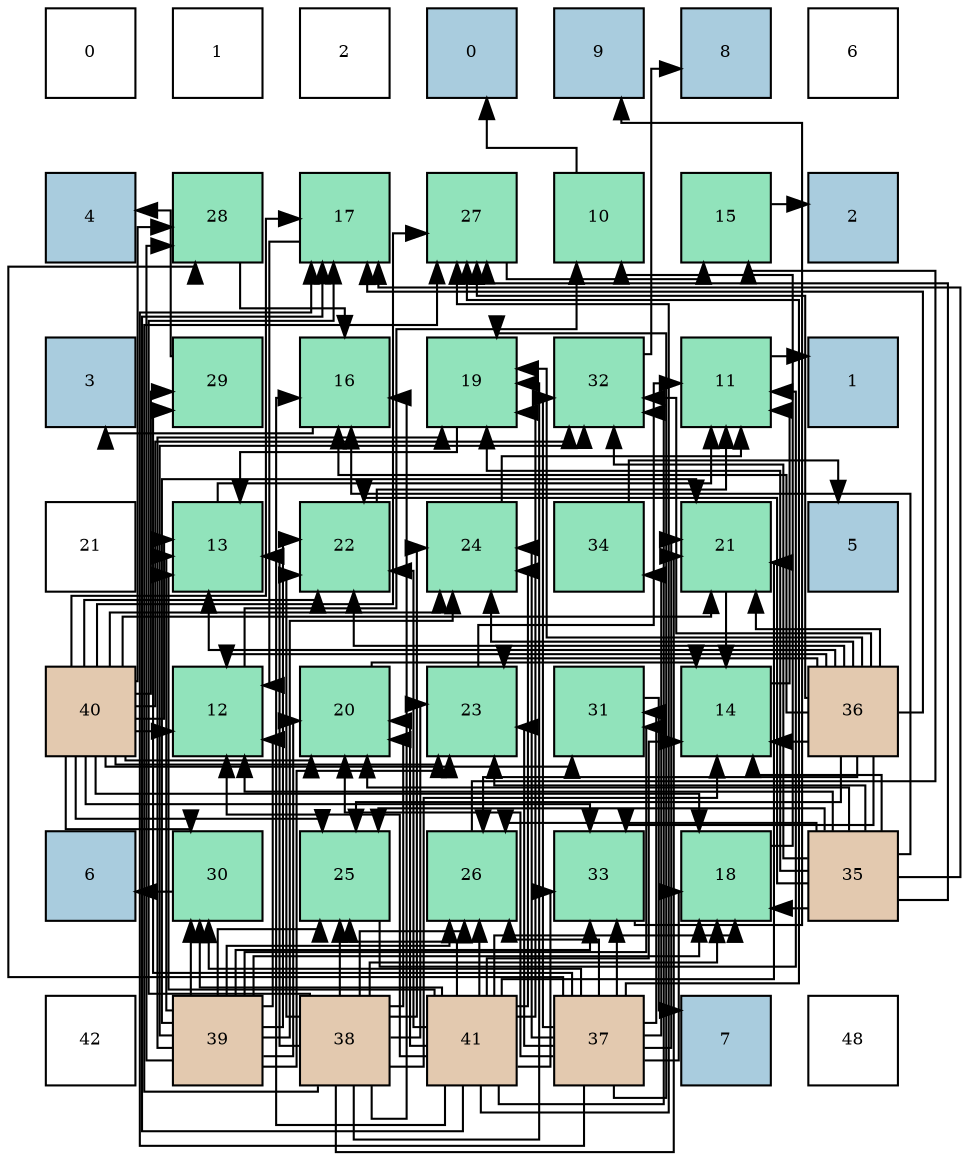 digraph layout{
 rankdir=TB;
 splines=ortho;
 node [style=filled shape=square fixedsize=true width=0.6];
0[label="0", fontsize=8, fillcolor="#ffffff"];
1[label="1", fontsize=8, fillcolor="#ffffff"];
2[label="2", fontsize=8, fillcolor="#ffffff"];
3[label="0", fontsize=8, fillcolor="#a9ccde"];
4[label="9", fontsize=8, fillcolor="#a9ccde"];
5[label="8", fontsize=8, fillcolor="#a9ccde"];
6[label="6", fontsize=8, fillcolor="#ffffff"];
7[label="4", fontsize=8, fillcolor="#a9ccde"];
8[label="28", fontsize=8, fillcolor="#91e3bb"];
9[label="17", fontsize=8, fillcolor="#91e3bb"];
10[label="27", fontsize=8, fillcolor="#91e3bb"];
11[label="10", fontsize=8, fillcolor="#91e3bb"];
12[label="15", fontsize=8, fillcolor="#91e3bb"];
13[label="2", fontsize=8, fillcolor="#a9ccde"];
14[label="3", fontsize=8, fillcolor="#a9ccde"];
15[label="29", fontsize=8, fillcolor="#91e3bb"];
16[label="16", fontsize=8, fillcolor="#91e3bb"];
17[label="19", fontsize=8, fillcolor="#91e3bb"];
18[label="32", fontsize=8, fillcolor="#91e3bb"];
19[label="11", fontsize=8, fillcolor="#91e3bb"];
20[label="1", fontsize=8, fillcolor="#a9ccde"];
21[label="21", fontsize=8, fillcolor="#ffffff"];
22[label="13", fontsize=8, fillcolor="#91e3bb"];
23[label="22", fontsize=8, fillcolor="#91e3bb"];
24[label="24", fontsize=8, fillcolor="#91e3bb"];
25[label="34", fontsize=8, fillcolor="#91e3bb"];
26[label="21", fontsize=8, fillcolor="#91e3bb"];
27[label="5", fontsize=8, fillcolor="#a9ccde"];
28[label="40", fontsize=8, fillcolor="#e3c9af"];
29[label="12", fontsize=8, fillcolor="#91e3bb"];
30[label="20", fontsize=8, fillcolor="#91e3bb"];
31[label="23", fontsize=8, fillcolor="#91e3bb"];
32[label="31", fontsize=8, fillcolor="#91e3bb"];
33[label="14", fontsize=8, fillcolor="#91e3bb"];
34[label="36", fontsize=8, fillcolor="#e3c9af"];
35[label="6", fontsize=8, fillcolor="#a9ccde"];
36[label="30", fontsize=8, fillcolor="#91e3bb"];
37[label="25", fontsize=8, fillcolor="#91e3bb"];
38[label="26", fontsize=8, fillcolor="#91e3bb"];
39[label="33", fontsize=8, fillcolor="#91e3bb"];
40[label="18", fontsize=8, fillcolor="#91e3bb"];
41[label="35", fontsize=8, fillcolor="#e3c9af"];
42[label="42", fontsize=8, fillcolor="#ffffff"];
43[label="39", fontsize=8, fillcolor="#e3c9af"];
44[label="38", fontsize=8, fillcolor="#e3c9af"];
45[label="41", fontsize=8, fillcolor="#e3c9af"];
46[label="37", fontsize=8, fillcolor="#e3c9af"];
47[label="7", fontsize=8, fillcolor="#a9ccde"];
48[label="48", fontsize=8, fillcolor="#ffffff"];
edge [constraint=false, style=vis];11 -> 3;
19 -> 20;
29 -> 11;
22 -> 19;
33 -> 19;
12 -> 13;
16 -> 14;
9 -> 29;
40 -> 11;
17 -> 22;
30 -> 33;
26 -> 33;
23 -> 19;
31 -> 19;
24 -> 19;
37 -> 19;
38 -> 12;
10 -> 12;
8 -> 16;
15 -> 7;
36 -> 35;
32 -> 47;
18 -> 5;
39 -> 4;
25 -> 27;
41 -> 29;
41 -> 33;
41 -> 16;
41 -> 9;
41 -> 40;
41 -> 17;
41 -> 30;
41 -> 23;
41 -> 31;
41 -> 37;
41 -> 38;
41 -> 10;
41 -> 18;
34 -> 29;
34 -> 22;
34 -> 33;
34 -> 16;
34 -> 9;
34 -> 17;
34 -> 26;
34 -> 23;
34 -> 31;
34 -> 24;
34 -> 37;
34 -> 38;
34 -> 10;
34 -> 18;
34 -> 39;
46 -> 9;
46 -> 40;
46 -> 17;
46 -> 30;
46 -> 26;
46 -> 31;
46 -> 24;
46 -> 38;
46 -> 10;
46 -> 8;
46 -> 15;
46 -> 36;
46 -> 32;
46 -> 18;
46 -> 39;
46 -> 25;
44 -> 22;
44 -> 33;
44 -> 16;
44 -> 9;
44 -> 40;
44 -> 17;
44 -> 30;
44 -> 26;
44 -> 23;
44 -> 31;
44 -> 24;
44 -> 37;
44 -> 38;
44 -> 10;
43 -> 29;
43 -> 22;
43 -> 40;
43 -> 17;
43 -> 30;
43 -> 26;
43 -> 23;
43 -> 31;
43 -> 24;
43 -> 37;
43 -> 38;
43 -> 8;
43 -> 36;
43 -> 32;
43 -> 18;
43 -> 39;
28 -> 29;
28 -> 22;
28 -> 9;
28 -> 40;
28 -> 30;
28 -> 26;
28 -> 23;
28 -> 31;
28 -> 24;
28 -> 37;
28 -> 10;
28 -> 8;
28 -> 15;
28 -> 36;
28 -> 32;
28 -> 18;
28 -> 39;
45 -> 29;
45 -> 22;
45 -> 33;
45 -> 16;
45 -> 9;
45 -> 40;
45 -> 17;
45 -> 30;
45 -> 26;
45 -> 23;
45 -> 24;
45 -> 37;
45 -> 38;
45 -> 10;
45 -> 36;
45 -> 18;
45 -> 39;
edge [constraint=true, style=invis];
0 -> 7 -> 14 -> 21 -> 28 -> 35 -> 42;
1 -> 8 -> 15 -> 22 -> 29 -> 36 -> 43;
2 -> 9 -> 16 -> 23 -> 30 -> 37 -> 44;
3 -> 10 -> 17 -> 24 -> 31 -> 38 -> 45;
4 -> 11 -> 18 -> 25 -> 32 -> 39 -> 46;
5 -> 12 -> 19 -> 26 -> 33 -> 40 -> 47;
6 -> 13 -> 20 -> 27 -> 34 -> 41 -> 48;
rank = same {0 -> 1 -> 2 -> 3 -> 4 -> 5 -> 6};
rank = same {7 -> 8 -> 9 -> 10 -> 11 -> 12 -> 13};
rank = same {14 -> 15 -> 16 -> 17 -> 18 -> 19 -> 20};
rank = same {21 -> 22 -> 23 -> 24 -> 25 -> 26 -> 27};
rank = same {28 -> 29 -> 30 -> 31 -> 32 -> 33 -> 34};
rank = same {35 -> 36 -> 37 -> 38 -> 39 -> 40 -> 41};
rank = same {42 -> 43 -> 44 -> 45 -> 46 -> 47 -> 48};
}